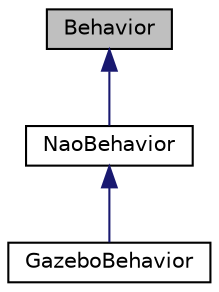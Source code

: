 digraph "Behavior"
{
 // LATEX_PDF_SIZE
  edge [fontname="Helvetica",fontsize="10",labelfontname="Helvetica",labelfontsize="10"];
  node [fontname="Helvetica",fontsize="10",shape=record];
  Node1 [label="Behavior",height=0.2,width=0.4,color="black", fillcolor="grey75", style="filled", fontcolor="black",tooltip=" "];
  Node1 -> Node2 [dir="back",color="midnightblue",fontsize="10",style="solid"];
  Node2 [label="NaoBehavior",height=0.2,width=0.4,color="black", fillcolor="white", style="filled",URL="$classNaoBehavior.html",tooltip=" "];
  Node2 -> Node3 [dir="back",color="midnightblue",fontsize="10",style="solid"];
  Node3 [label="GazeboBehavior",height=0.2,width=0.4,color="black", fillcolor="white", style="filled",URL="$classGazeboBehavior.html",tooltip=" "];
}
